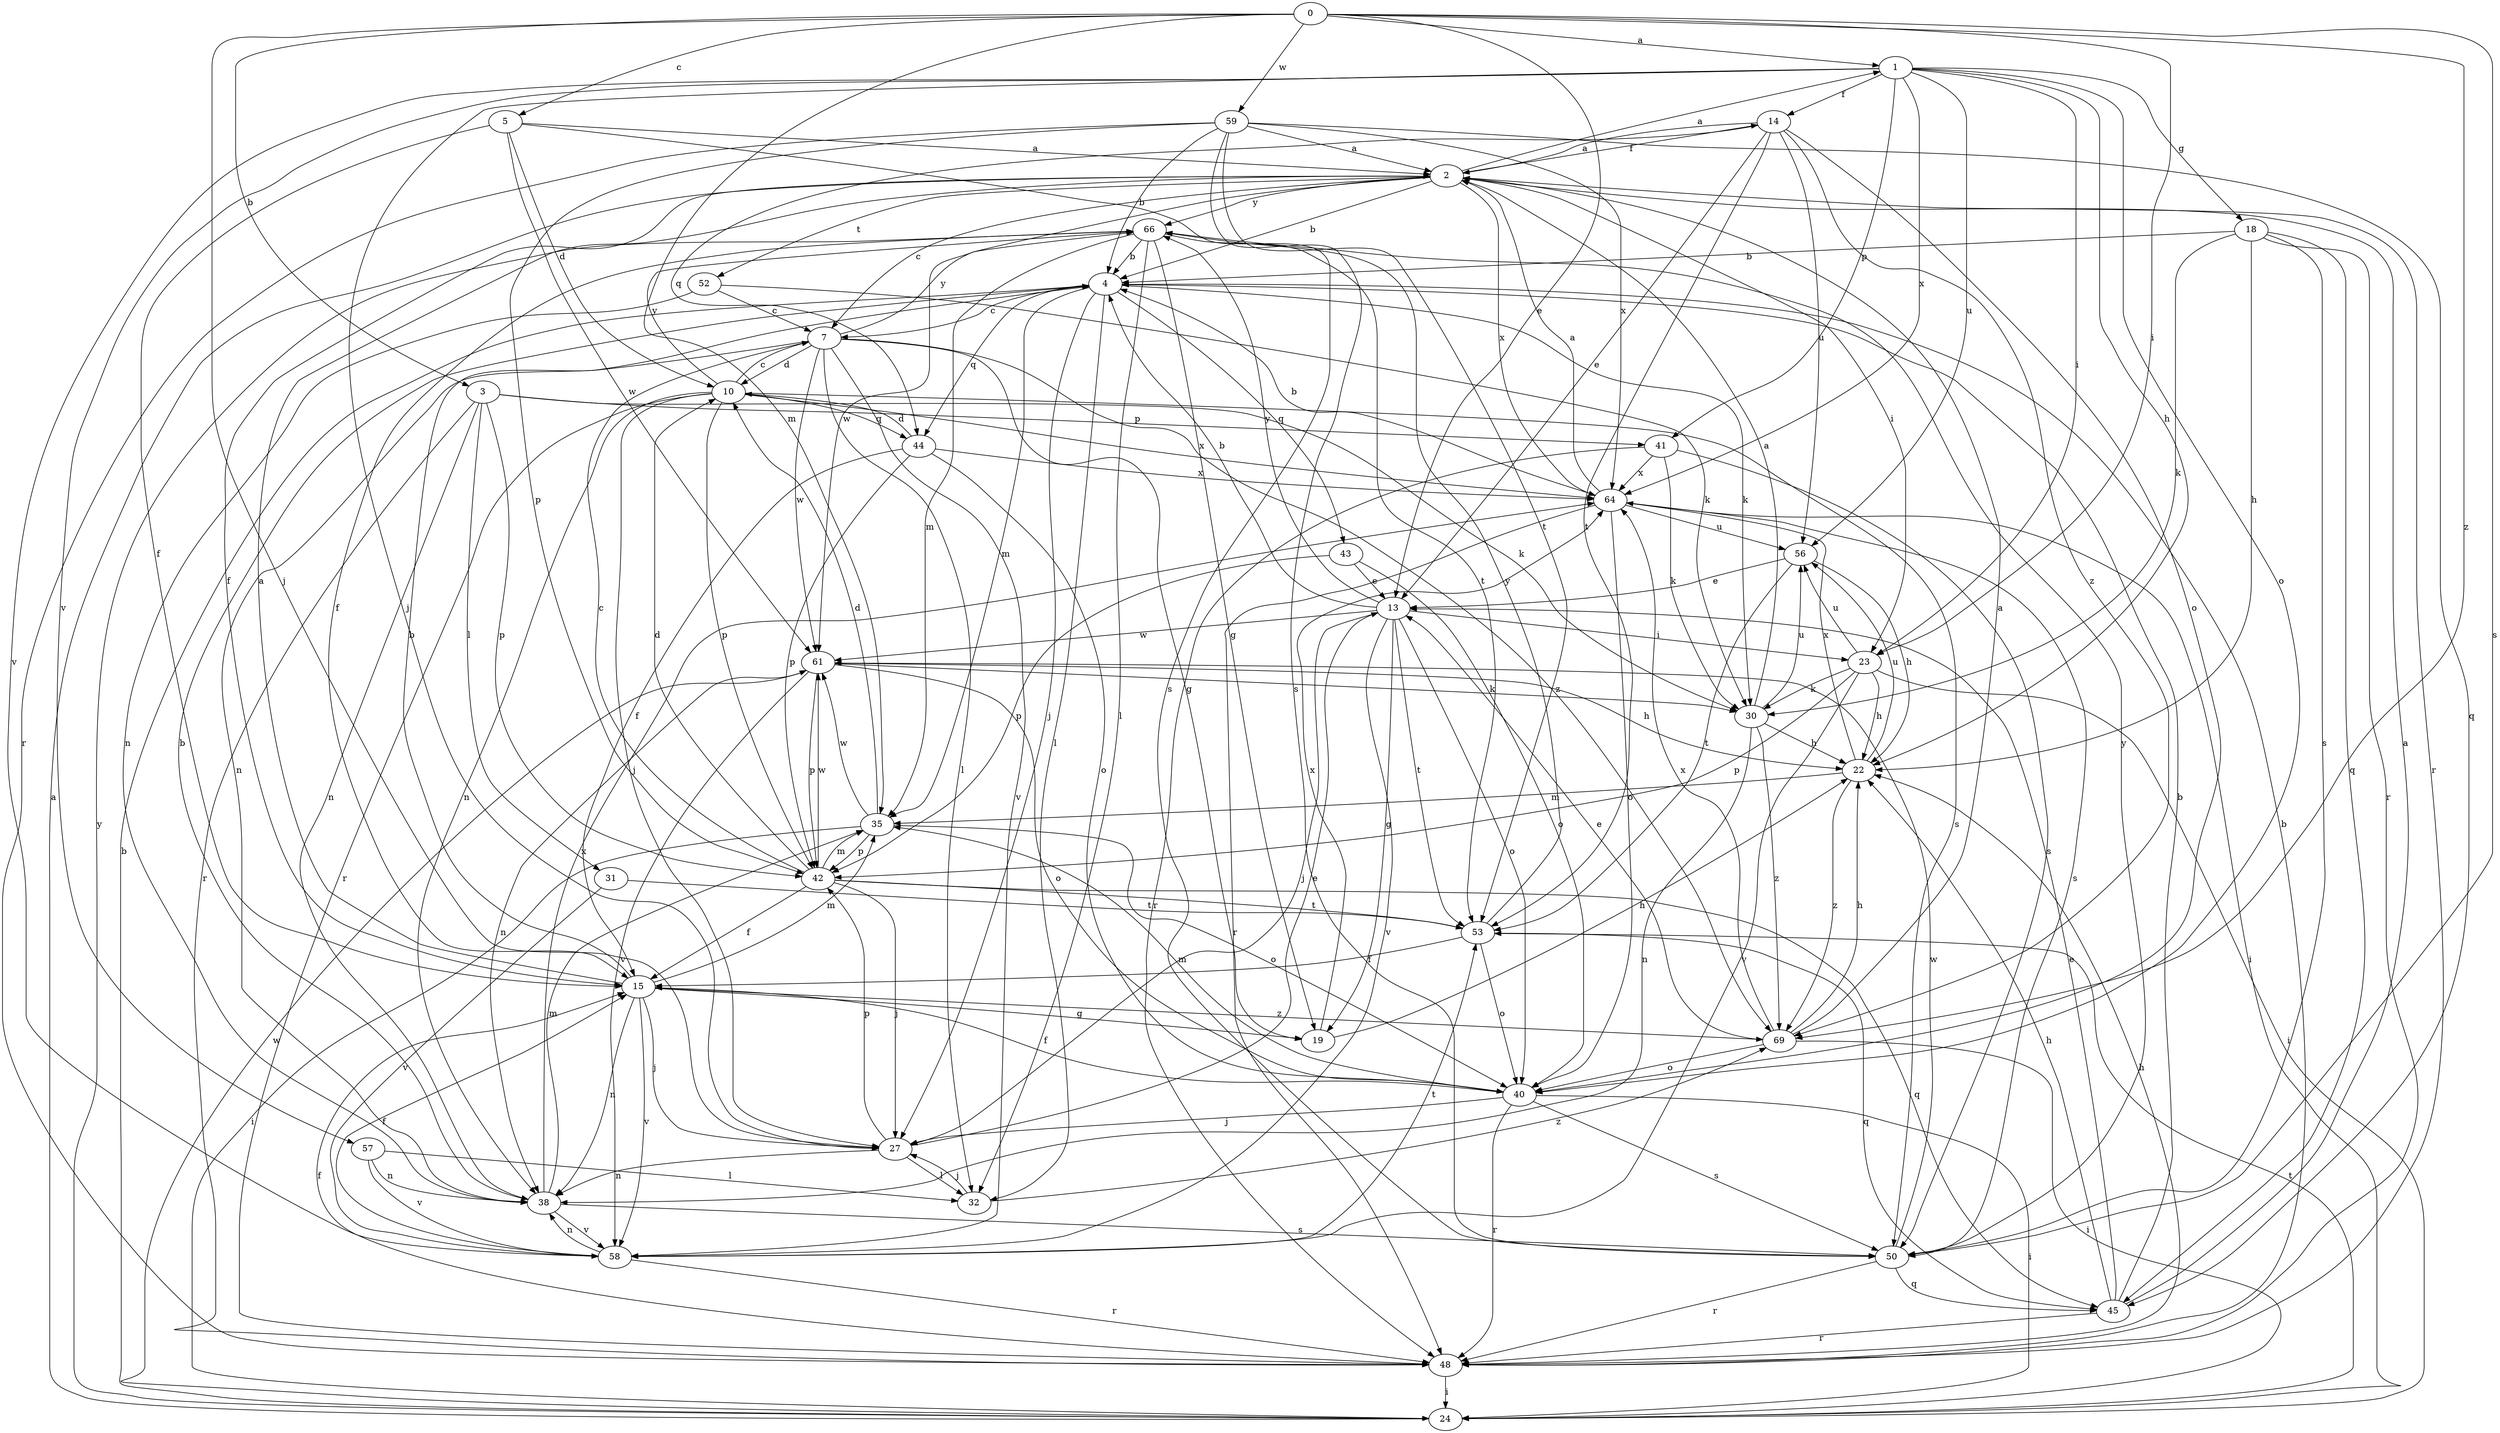 strict digraph  {
0;
1;
2;
3;
4;
5;
7;
10;
13;
14;
15;
18;
19;
22;
23;
24;
27;
30;
31;
32;
35;
38;
40;
41;
42;
43;
44;
45;
48;
50;
52;
53;
56;
57;
58;
59;
61;
64;
66;
69;
0 -> 1  [label=a];
0 -> 3  [label=b];
0 -> 5  [label=c];
0 -> 13  [label=e];
0 -> 23  [label=i];
0 -> 27  [label=j];
0 -> 35  [label=m];
0 -> 50  [label=s];
0 -> 59  [label=w];
0 -> 69  [label=z];
1 -> 14  [label=f];
1 -> 18  [label=g];
1 -> 22  [label=h];
1 -> 23  [label=i];
1 -> 27  [label=j];
1 -> 40  [label=o];
1 -> 41  [label=p];
1 -> 56  [label=u];
1 -> 57  [label=v];
1 -> 58  [label=v];
1 -> 64  [label=x];
2 -> 1  [label=a];
2 -> 4  [label=b];
2 -> 7  [label=c];
2 -> 14  [label=f];
2 -> 15  [label=f];
2 -> 23  [label=i];
2 -> 48  [label=r];
2 -> 52  [label=t];
2 -> 61  [label=w];
2 -> 64  [label=x];
2 -> 66  [label=y];
3 -> 30  [label=k];
3 -> 31  [label=l];
3 -> 38  [label=n];
3 -> 41  [label=p];
3 -> 42  [label=p];
3 -> 48  [label=r];
4 -> 7  [label=c];
4 -> 27  [label=j];
4 -> 30  [label=k];
4 -> 32  [label=l];
4 -> 35  [label=m];
4 -> 43  [label=q];
4 -> 44  [label=q];
5 -> 2  [label=a];
5 -> 10  [label=d];
5 -> 15  [label=f];
5 -> 50  [label=s];
5 -> 61  [label=w];
7 -> 10  [label=d];
7 -> 19  [label=g];
7 -> 32  [label=l];
7 -> 38  [label=n];
7 -> 58  [label=v];
7 -> 61  [label=w];
7 -> 66  [label=y];
7 -> 69  [label=z];
10 -> 7  [label=c];
10 -> 27  [label=j];
10 -> 38  [label=n];
10 -> 42  [label=p];
10 -> 44  [label=q];
10 -> 48  [label=r];
10 -> 50  [label=s];
10 -> 64  [label=x];
10 -> 66  [label=y];
13 -> 4  [label=b];
13 -> 19  [label=g];
13 -> 23  [label=i];
13 -> 27  [label=j];
13 -> 40  [label=o];
13 -> 53  [label=t];
13 -> 58  [label=v];
13 -> 61  [label=w];
13 -> 66  [label=y];
14 -> 2  [label=a];
14 -> 13  [label=e];
14 -> 40  [label=o];
14 -> 44  [label=q];
14 -> 53  [label=t];
14 -> 56  [label=u];
14 -> 69  [label=z];
15 -> 2  [label=a];
15 -> 4  [label=b];
15 -> 19  [label=g];
15 -> 27  [label=j];
15 -> 35  [label=m];
15 -> 38  [label=n];
15 -> 58  [label=v];
15 -> 69  [label=z];
18 -> 4  [label=b];
18 -> 22  [label=h];
18 -> 30  [label=k];
18 -> 45  [label=q];
18 -> 48  [label=r];
18 -> 50  [label=s];
19 -> 22  [label=h];
19 -> 64  [label=x];
22 -> 35  [label=m];
22 -> 56  [label=u];
22 -> 64  [label=x];
22 -> 69  [label=z];
23 -> 22  [label=h];
23 -> 24  [label=i];
23 -> 30  [label=k];
23 -> 42  [label=p];
23 -> 56  [label=u];
23 -> 58  [label=v];
24 -> 2  [label=a];
24 -> 4  [label=b];
24 -> 53  [label=t];
24 -> 61  [label=w];
24 -> 66  [label=y];
27 -> 13  [label=e];
27 -> 32  [label=l];
27 -> 38  [label=n];
27 -> 42  [label=p];
30 -> 2  [label=a];
30 -> 22  [label=h];
30 -> 38  [label=n];
30 -> 56  [label=u];
30 -> 69  [label=z];
31 -> 53  [label=t];
31 -> 58  [label=v];
32 -> 27  [label=j];
32 -> 69  [label=z];
35 -> 10  [label=d];
35 -> 24  [label=i];
35 -> 40  [label=o];
35 -> 42  [label=p];
35 -> 61  [label=w];
38 -> 4  [label=b];
38 -> 35  [label=m];
38 -> 50  [label=s];
38 -> 58  [label=v];
38 -> 64  [label=x];
40 -> 15  [label=f];
40 -> 24  [label=i];
40 -> 27  [label=j];
40 -> 35  [label=m];
40 -> 48  [label=r];
40 -> 50  [label=s];
41 -> 30  [label=k];
41 -> 48  [label=r];
41 -> 50  [label=s];
41 -> 64  [label=x];
42 -> 7  [label=c];
42 -> 10  [label=d];
42 -> 15  [label=f];
42 -> 27  [label=j];
42 -> 35  [label=m];
42 -> 45  [label=q];
42 -> 53  [label=t];
42 -> 61  [label=w];
43 -> 13  [label=e];
43 -> 40  [label=o];
43 -> 42  [label=p];
44 -> 10  [label=d];
44 -> 15  [label=f];
44 -> 40  [label=o];
44 -> 42  [label=p];
44 -> 64  [label=x];
45 -> 2  [label=a];
45 -> 4  [label=b];
45 -> 13  [label=e];
45 -> 22  [label=h];
45 -> 48  [label=r];
48 -> 4  [label=b];
48 -> 15  [label=f];
48 -> 22  [label=h];
48 -> 24  [label=i];
50 -> 45  [label=q];
50 -> 48  [label=r];
50 -> 61  [label=w];
50 -> 66  [label=y];
52 -> 7  [label=c];
52 -> 30  [label=k];
52 -> 38  [label=n];
53 -> 15  [label=f];
53 -> 40  [label=o];
53 -> 45  [label=q];
53 -> 66  [label=y];
56 -> 13  [label=e];
56 -> 22  [label=h];
56 -> 53  [label=t];
57 -> 32  [label=l];
57 -> 38  [label=n];
57 -> 58  [label=v];
58 -> 15  [label=f];
58 -> 38  [label=n];
58 -> 48  [label=r];
58 -> 53  [label=t];
59 -> 2  [label=a];
59 -> 4  [label=b];
59 -> 42  [label=p];
59 -> 45  [label=q];
59 -> 48  [label=r];
59 -> 50  [label=s];
59 -> 53  [label=t];
59 -> 64  [label=x];
61 -> 22  [label=h];
61 -> 30  [label=k];
61 -> 38  [label=n];
61 -> 40  [label=o];
61 -> 42  [label=p];
61 -> 58  [label=v];
64 -> 2  [label=a];
64 -> 4  [label=b];
64 -> 24  [label=i];
64 -> 40  [label=o];
64 -> 48  [label=r];
64 -> 50  [label=s];
64 -> 56  [label=u];
66 -> 4  [label=b];
66 -> 15  [label=f];
66 -> 19  [label=g];
66 -> 32  [label=l];
66 -> 35  [label=m];
66 -> 53  [label=t];
69 -> 2  [label=a];
69 -> 13  [label=e];
69 -> 22  [label=h];
69 -> 24  [label=i];
69 -> 40  [label=o];
69 -> 64  [label=x];
}
